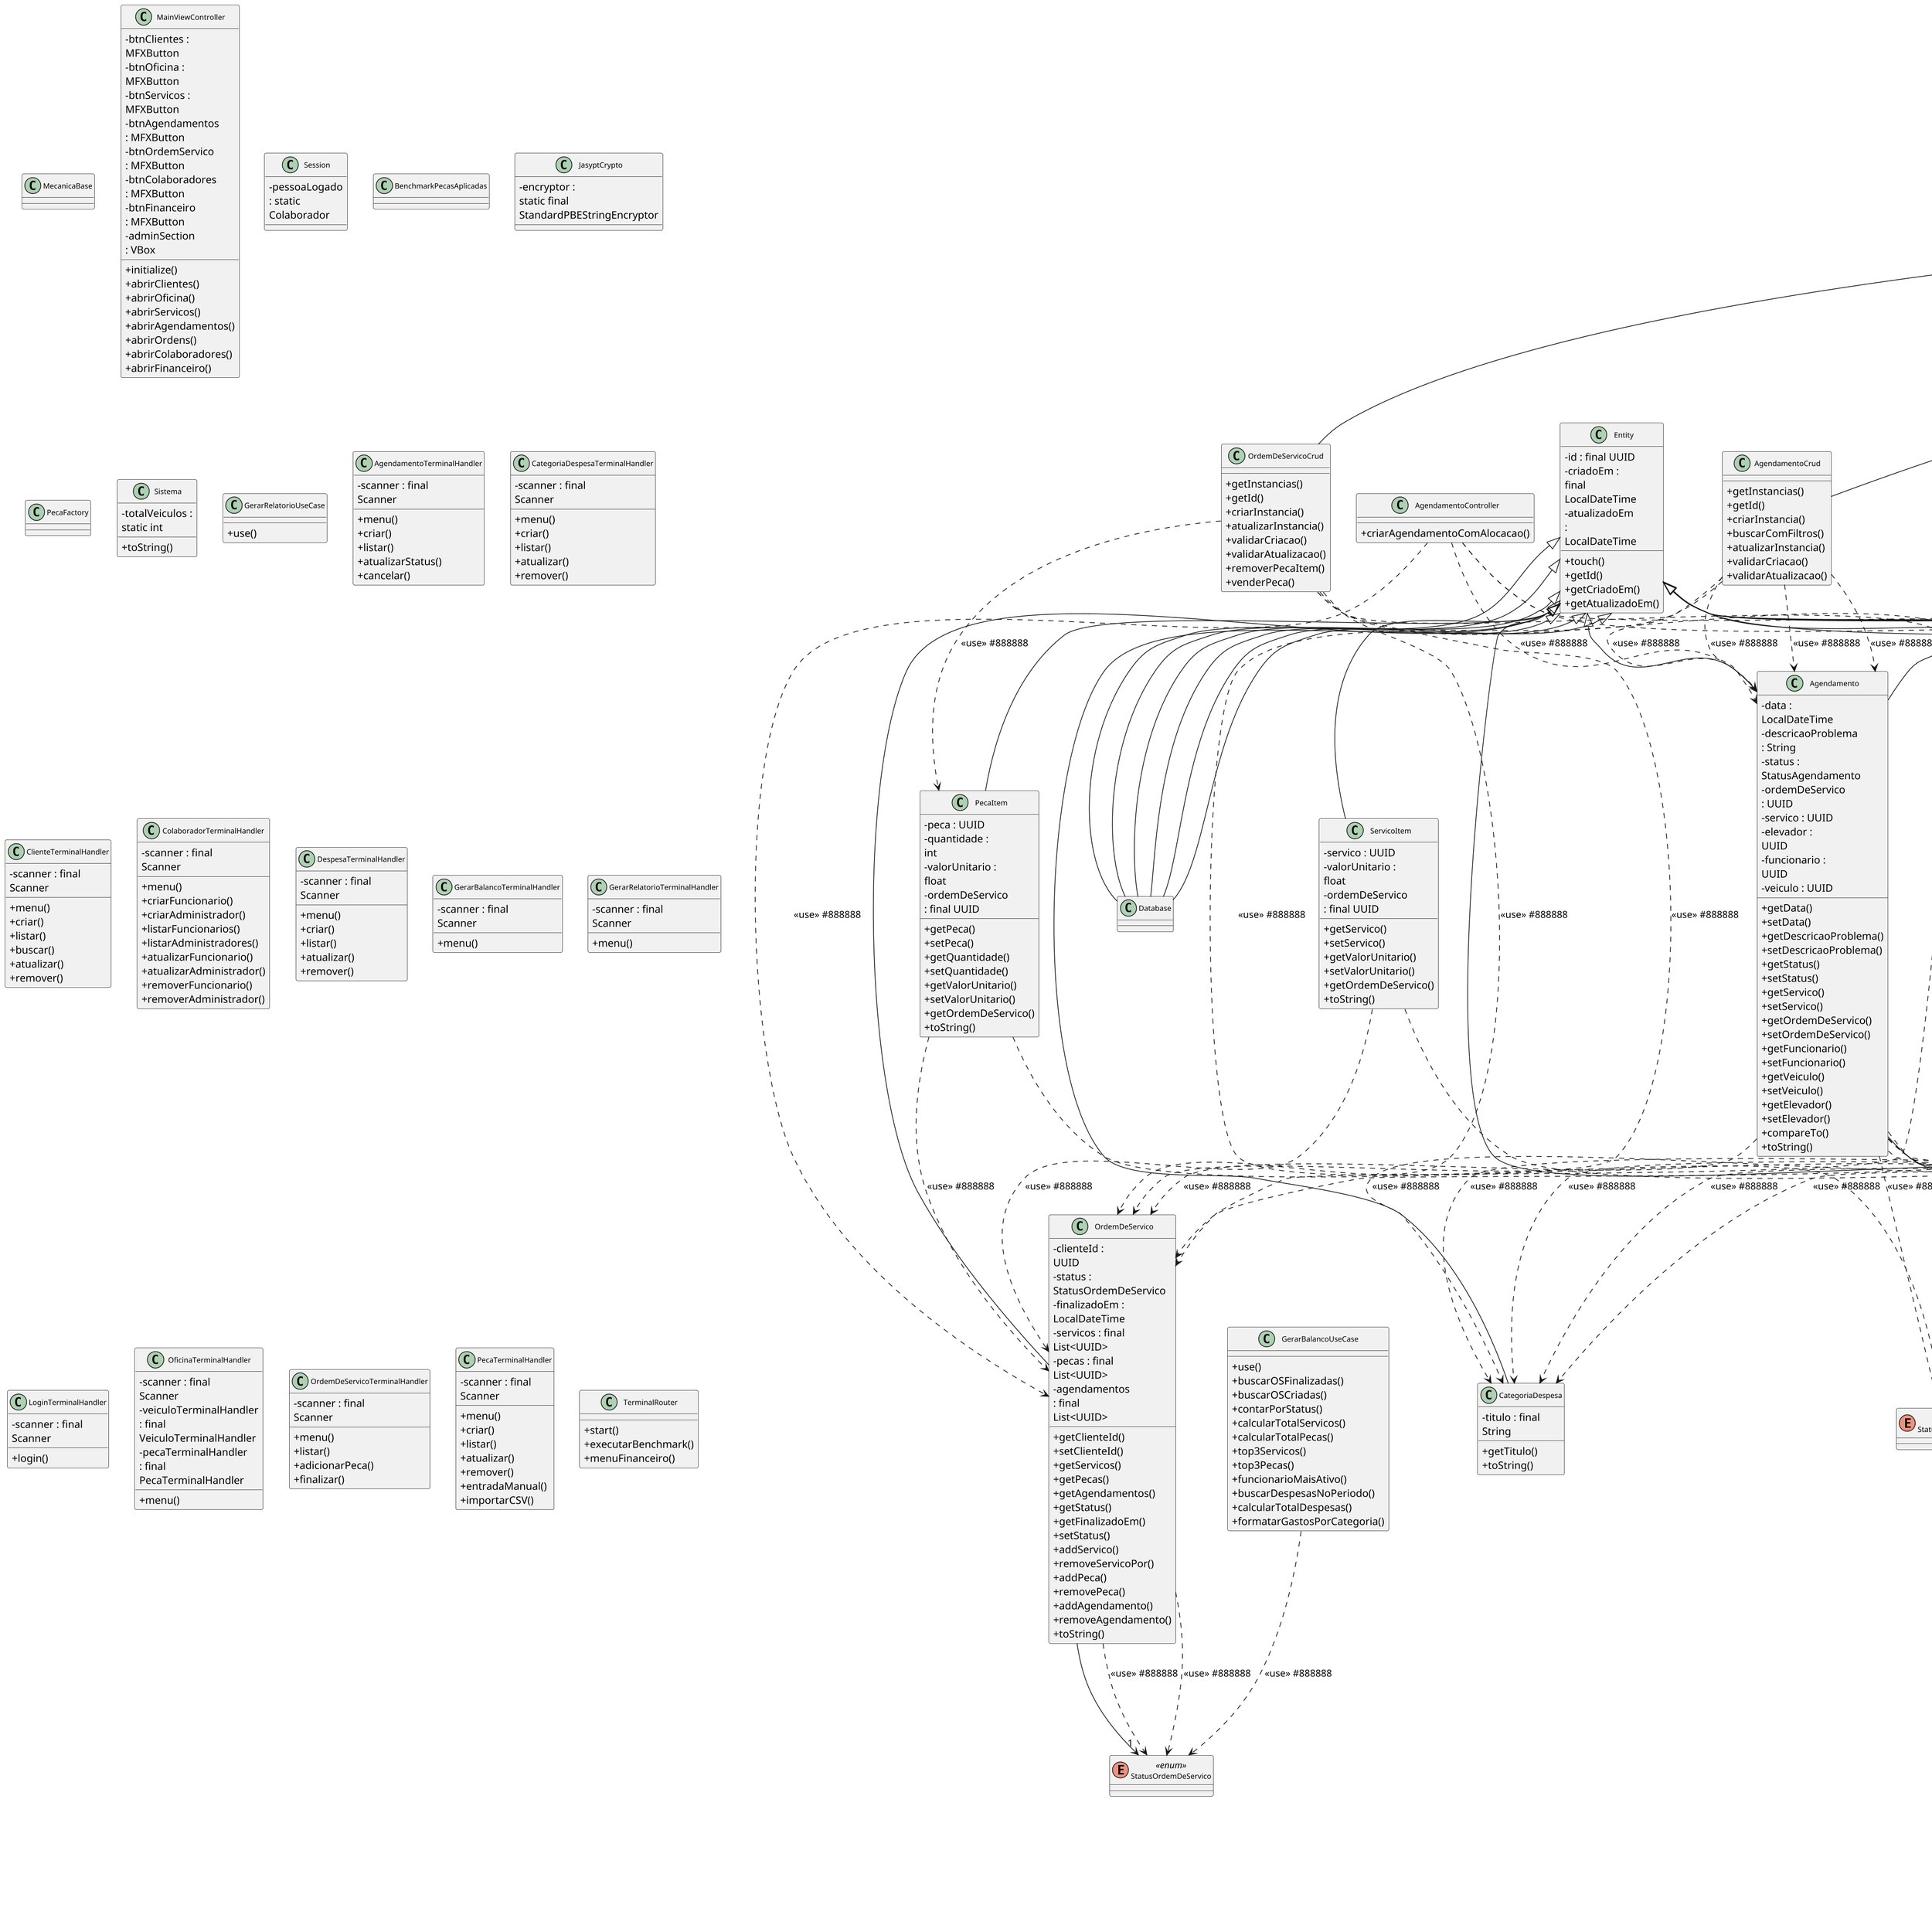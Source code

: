 @startuml
skinparam dpi 150
skinparam classAttributeIconSize 0
skinparam classFontSize 10
skinparam wrapWidth 100
top to bottom direction

class MecanicaBase {
}
class AgendamentoController {
  +criarAgendamentoComAlocacao()
}
class ClienteController {
  +criar()
  +listar()
  +listar()
  +buscarPorId()
  +atualizar()
  +remover()
}
class MainViewController {
  - btnClientes : MFXButton
  - btnOficina : MFXButton
  - btnServicos : MFXButton
  - btnAgendamentos : MFXButton
  - btnOrdemServico : MFXButton
  - btnColaboradores : MFXButton
  - btnFinanceiro : MFXButton
  - adminSection : VBox
  +initialize()
  +abrirClientes()
  +abrirOficina()
  +abrirServicos()
  +abrirAgendamentos()
  +abrirOrdens()
  +abrirColaboradores()
  +abrirFinanceiro()
}
interface Autenticavel <<interface>> {
}
class Crud {
  +validarCriacao()
  +validarAtualizacao()
  +buscarPorId()
  +buscarPorId()
  +listarTodos()
  +removerPorId()
  +criar()
  +atualizar()
}
class "Entity" {
  - id : final UUID
  - criadoEm : final LocalDateTime
  - atualizadoEm : LocalDateTime
  +touch()
  +getId()
  +getCriadoEm()
  +getAtualizadoEm()
}
class Session {
  - pessoaLogado : static Colaborador
}
class BenchmarkPecasAplicadas {
}
class JasyptCrypto {
  - encryptor : static final StandardPBEStringEncryptor
}
class Database {
}
class PecaFactory {
}
class Agendamento {
  - data : LocalDateTime
  - descricaoProblema : String
  - status : StatusAgendamento
  - ordemDeServico : UUID
  - servico : UUID
  - elevador : UUID
  - funcionario : UUID
  - veiculo : UUID
  +getData()
  +setData()
  +getDescricaoProblema()
  +setDescricaoProblema()
  +getStatus()
  +setStatus()
  +getServico()
  +setServico()
  +getOrdemDeServico()
  +setOrdemDeServico()
  +getFuncionario()
  +setFuncionario()
  +getVeiculo()
  +setVeiculo()
  +getElevador()
  +setElevador()
  +compareTo()
  +toString()
}
class CategoriaDespesa {
  - titulo : final String
  +getTitulo()
  +toString()
}
class Despesa {
  - descricao : String
  - valor : float
  - categoriaId : final UUID
  +getDescricao()
  +setDescricao()
  +getValor()
  +setValor()
  +getCategoria()
  +toString()
}
class OrdemDeServico {
  - clienteId : UUID
  - status : StatusOrdemDeServico
  - finalizadoEm : LocalDateTime
  - servicos : final List<UUID>
  - pecas : final List<UUID>
  - agendamentos : final List<UUID>
  +getClienteId()
  +setClienteId()
  +getServicos()
  +getPecas()
  +getAgendamentos()
  +getStatus()
  +getFinalizadoEm()
  +setStatus()
  +addServico()
  +removeServicoPor()
  +addPeca()
  +removePeca()
  +addAgendamento()
  +removeAgendamento()
  +toString()
}
class PecaItem {
  - peca : UUID
  - quantidade : int
  - valorUnitario : float
  - ordemDeServico : final UUID
  +getPeca()
  +setPeca()
  +getQuantidade()
  +setQuantidade()
  +getValorUnitario()
  +setValorUnitario()
  +getOrdemDeServico()
  +toString()
}
class ServicoItem {
  - servico : UUID
  - valorUnitario : float
  - ordemDeServico : final UUID
  +getServico()
  +setServico()
  +getValorUnitario()
  +setValorUnitario()
  +getOrdemDeServico()
  +toString()
}
enum StatusAgendamento <<enum>> {
}
enum StatusOrdemDeServico <<enum>> {
}
class Elevador {
  - tipo : TipoElevador
  +getTipo()
  +setTipo()
  +toString()
}
class EntradaPeca {
  - quantidade : int
  - nomeFornecedor : String
  - custo : float
  - peca : UUID
  +getPecaId()
  +getPeca()
  +setPeca()
  +getQuantidade()
  +setQuantidade()
  +getNomeFornecedor()
  +setNomeFornecedor()
  +getCusto()
  +setCusto()
  +toString()
}
class Peca {
  - nome : String
  - valor : float
  - quantidade : int
  +getNome()
  +setNome()
  +getValor()
  +setValor()
  +getQuantidade()
  +setQuantidade()
  +reduzirEstoque()
  +adicionarEstoque()
  +toString()
}
class Servico {
  - tipo : String
  - preco : float
  - descricao : String
  - duracao : int
  - tipoFuncionario : TipoFuncionario
  - tipoElevador : TipoElevador
  - usaElevador : boolean
  +getTipo()
  +setTipo()
  +getPreco()
  +setPreco()
  +getDescricao()
  +setDescricao()
  +getDuracao()
  +setDuracao()
  +getTipoFuncionario()
  +setTipoFuncionario()
  +getTipoElevador()
  +setTipoElevador()
  +usaElevador()
  +setUsaElevador()
  +toString()
}
class Sistema {
  - totalVeiculos : static int
  +toString()
}
enum StatusVeiculo <<enum>> {
}
enum TipoElevador <<enum>> {
}
class Veiculo {
  - modelo : String
  - placa : String
  - anoFabricacao : int
  - cor : String
  - status : StatusVeiculo
  - clienteId : UUID
  +getModelo()
  +setModelo()
  +getPlaca()
  +setPlaca()
  +getAnoFabricacao()
  +setAnoFabricacao()
  +getCor()
  +setCor()
  +getStatus()
  +setStatus()
  +setCliente()
  +getCliente()
  +toString()
}
class Administrador {
  +toString()
}
class Cliente {
  - veiculos : final List<UUID>
  +addVeiculo()
  +removeVeiculo()
  +getVeiculos()
  +compareTo()
  +toString()
}
class Colaborador {
  - senha : String
  +getEmail()
  +compararSenha()
  +setSenha()
}
class Funcionario {
  - funcao : TipoFuncionario
  - salario : float
  +getFuncao()
  +setFuncao()
  +getSalario()
  +setSalario()
  +toString()
}
class Pessoa {
  - nome : String
  - email : String
  - cpf : String
  - telefone : String
  - endereco : String
  +getNome()
  +setNome()
  +getEmail()
  +setEmail()
  +getCpf()
  +setCpf()
  +getTelefone()
  +setTelefone()
  +getEndereco()
  +setEndereco()
}
enum TipoFuncionario <<enum>> {
}
class AgendamentoCrud {
  +getInstancias()
  +getId()
  +criarInstancia()
  +buscarComFiltros()
  +atualizarInstancia()
  +validarCriacao()
  +validarAtualizacao()
}
class CategoriaDespesaCrud {
  +getInstancias()
  +getId()
  +criarInstancia()
  +atualizarInstancia()
  +validarCriacao()
  +validarAtualizacao()
}
class DespesaCrud {
  +getInstancias()
  +getId()
  +criarInstancia()
  +atualizarInstancia()
  +validarCriacao()
  +validarAtualizacao()
}
class OrdemDeServicoCrud {
  +getInstancias()
  +getId()
  +criarInstancia()
  +atualizarInstancia()
  +validarCriacao()
  +validarAtualizacao()
  +removerPecaItem()
  +venderPeca()
}
class GerarBalancoUseCase {
  +use()
  +buscarOSFinalizadas()
  +buscarOSCriadas()
  +contarPorStatus()
  +calcularTotalServicos()
  +calcularTotalPecas()
  +top3Servicos()
  +top3Pecas()
  +funcionarioMaisAtivo()
  +buscarDespesasNoPeriodo()
  +calcularTotalDespesas()
  +formatarGastosPorCategoria()
}
class GerarRelatorioUseCase {
  +use()
}
class PecaCrud {
  +setUsarFlyweight()
  +getInstancias()
  +getId()
  +criarInstancia()
  +atualizarInstancia()
  +registrarEntrada()
}
class ServicoCrud {
  +getInstancias()
  +getId()
  +criarInstancia()
  +atualizarInstancia()
  +validarCriacao()
  +validarAtualizacao()
}
class VeiculoCrud {
  +getInstancias()
  +getId()
  +buscarPorFiltro()
  +criarInstancia()
  +atualizarInstancia()
  +validarCriacao()
  +validarAtualizacao()
  +removerPorId()
}
class AdministradorCrud {
  +getInstancias()
  +getId()
  +criarInstancia()
  +atualizarInstancia()
  +validarCriacao()
  +validarAtualizacao()
}
class ClienteCrud {
  +getInstancias()
  +getId()
  +buscarPorFiltro()
  +criarInstancia()
  +atualizarInstancia()
  +validarCriacao()
  +validarAtualizacao()
}
class FuncionarioCrud {
  +getInstancias()
  +getId()
  +criarInstancia()
  +atualizarInstancia()
  +validarCriacao()
  +validarAtualizacao()
}
class UsuarioCrud {
  +login()
}
class MainView {
  +start()
}
class AgendamentoTerminalHandler {
  - scanner : final Scanner
  +menu()
  +criar()
  +listar()
  +atualizarStatus()
  +cancelar()
}
class CategoriaDespesaTerminalHandler {
  - scanner : final Scanner
  +menu()
  +criar()
  +listar()
  +atualizar()
  +remover()
}
class ClienteTerminalHandler {
  - scanner : final Scanner
  +menu()
  +criar()
  +listar()
  +buscar()
  +atualizar()
  +remover()
}
class ColaboradorTerminalHandler {
  - scanner : final Scanner
  +menu()
  +criarFuncionario()
  +criarAdministrador()
  +listarFuncionarios()
  +listarAdministradores()
  +atualizarFuncionario()
  +atualizarAdministrador()
  +removerFuncionario()
  +removerAdministrador()
}
class DespesaTerminalHandler {
  - scanner : final Scanner
  +menu()
  +criar()
  +listar()
  +atualizar()
  +remover()
}
class GerarBalancoTerminalHandler {
  - scanner : final Scanner
  +menu()
}
class GerarRelatorioTerminalHandler {
  - scanner : final Scanner
  +menu()
}
class LoginTerminalHandler {
  - scanner : final Scanner
  +login()
}
class OficinaTerminalHandler {
  - scanner : final Scanner
  - veiculoTerminalHandler : final VeiculoTerminalHandler
  - pecaTerminalHandler : final PecaTerminalHandler
  +menu()
}
class OrdemDeServicoTerminalHandler {
  - scanner : final Scanner
  +menu()
  +listar()
  +adicionarPeca()
  +finalizar()
}
class PecaTerminalHandler {
  - scanner : final Scanner
  +menu()
  +criar()
  +listar()
  +atualizar()
  +remover()
  +entradaManual()
  +importarCSV()
}
class ServicoTerminalHandler {
  - scanner : final Scanner
  +menu()
  +criar()
  +listar()
  +atualizar()
  +remover()
  +escolherTipoFuncionario()
  +escolherTipoFuncionarioOptional()
  +escolherTipoElevador()
  +perguntarBoolean()
  +perguntarFloat()
  +perguntarInt()
}
class VeiculoTerminalHandler {
  - scanner : final Scanner
  +menu()
  +criar()
  +listar()
  +buscar()
  +atualizar()
  +remover()
  +selecionarClientePorBusca()
  +selecionarVeiculoRecebido()
}
class TerminalRouter {
  +start()
  +executarBenchmark()
  +menuFinanceiro()
}
"Entity" <|-- Database
"Entity" <|-- Database
"Entity" <|-- Database
"Entity" <|-- Database
"Entity" <|-- Database
"Entity" <|-- Database
"Entity" <|-- Agendamento
Comparable <|-- Agendamento
"Entity" <|-- CategoriaDespesa
"Entity" <|-- Despesa
"Entity" <|-- OrdemDeServico
"Entity" <|-- PecaItem
"Entity" <|-- ServicoItem
"Entity" <|-- Elevador
"Entity" <|-- EntradaPeca
"Entity" <|-- Peca
"Entity" <|-- Servico
"Entity" <|-- Veiculo
Colaborador <|-- Administrador
Pessoa <|-- Cliente
Comparable <|-- Cliente
Pessoa <|-- Colaborador
Autenticavel <|-- Colaborador
Colaborador <|-- Funcionario
"Entity" <|-- Pessoa
Crud <|-- AgendamentoCrud
Crud <|-- CategoriaDespesaCrud
Crud <|-- DespesaCrud
Crud <|-- OrdemDeServicoCrud
Crud <|-- PecaCrud
Crud <|-- ServicoCrud
Crud <|-- VeiculoCrud
UsuarioCrud <|-- AdministradorCrud
Crud <|-- ClienteCrud
UsuarioCrud <|-- FuncionarioCrud
Autenticavel <|-- UsuarioCrud
Crud <|-- UsuarioCrud
Application <|-- MainView
Agendamento --> "1" StatusAgendamento
OrdemDeServico --> "1" StatusOrdemDeServico
Elevador --> "1" TipoElevador
Servico --> "1" TipoFuncionario
Servico --> "1" TipoElevador
Veiculo --> "1" StatusVeiculo
Funcionario --> "1" TipoFuncionario
AgendamentoController ..> Servico : <<use>> #888888
AgendamentoController ..> Veiculo : <<use>> #888888
AgendamentoController ..> OrdemDeServico : <<use>> #888888
AgendamentoController ..> Agendamento : <<use>> #888888
ClienteController ..> Cliente : <<use>> #888888
ClienteController ..> Cliente : <<use>> #888888
ClienteController ..> Cliente : <<use>> #888888
Agendamento ..> StatusAgendamento : <<use>> #888888
Agendamento ..> StatusAgendamento : <<use>> #888888
Agendamento ..> Servico : <<use>> #888888
Agendamento ..> OrdemDeServico : <<use>> #888888
Agendamento ..> Funcionario : <<use>> #888888
Agendamento ..> Veiculo : <<use>> #888888
Agendamento ..> Elevador : <<use>> #888888
Despesa ..> CategoriaDespesa : <<use>> #888888
OrdemDeServico ..> StatusOrdemDeServico : <<use>> #888888
OrdemDeServico ..> StatusOrdemDeServico : <<use>> #888888
PecaItem ..> Peca : <<use>> #888888
PecaItem ..> OrdemDeServico : <<use>> #888888
ServicoItem ..> Servico : <<use>> #888888
ServicoItem ..> OrdemDeServico : <<use>> #888888
Elevador ..> TipoElevador : <<use>> #888888
Elevador ..> TipoElevador : <<use>> #888888
EntradaPeca ..> Peca : <<use>> #888888
Servico ..> TipoFuncionario : <<use>> #888888
Servico ..> TipoFuncionario : <<use>> #888888
Servico ..> TipoElevador : <<use>> #888888
Servico ..> TipoElevador : <<use>> #888888
Veiculo ..> StatusVeiculo : <<use>> #888888
Veiculo ..> StatusVeiculo : <<use>> #888888
Veiculo ..> Cliente : <<use>> #888888
Funcionario ..> TipoFuncionario : <<use>> #888888
Funcionario ..> TipoFuncionario : <<use>> #888888
AgendamentoCrud ..> Agendamento : <<use>> #888888
AgendamentoCrud ..> Agendamento : <<use>> #888888
AgendamentoCrud ..> StatusAgendamento : <<use>> #888888
AgendamentoCrud ..> Agendamento : <<use>> #888888
AgendamentoCrud ..> Agendamento : <<use>> #888888
CategoriaDespesaCrud ..> CategoriaDespesa : <<use>> #888888
CategoriaDespesaCrud ..> CategoriaDespesa : <<use>> #888888
CategoriaDespesaCrud ..> CategoriaDespesa : <<use>> #888888
CategoriaDespesaCrud ..> CategoriaDespesa : <<use>> #888888
DespesaCrud ..> Despesa : <<use>> #888888
DespesaCrud ..> Despesa : <<use>> #888888
DespesaCrud ..> Despesa : <<use>> #888888
DespesaCrud ..> Despesa : <<use>> #888888
OrdemDeServicoCrud ..> OrdemDeServico : <<use>> #888888
OrdemDeServicoCrud ..> OrdemDeServico : <<use>> #888888
OrdemDeServicoCrud ..> OrdemDeServico : <<use>> #888888
OrdemDeServicoCrud ..> OrdemDeServico : <<use>> #888888
OrdemDeServicoCrud ..> PecaItem : <<use>> #888888
GerarBalancoUseCase ..> StatusOrdemDeServico : <<use>> #888888
PecaCrud ..> Peca : <<use>> #888888
PecaCrud ..> Peca : <<use>> #888888
PecaCrud ..> Peca : <<use>> #888888
PecaCrud ..> EntradaPeca : <<use>> #888888
ServicoCrud ..> Servico : <<use>> #888888
ServicoCrud ..> Servico : <<use>> #888888
ServicoCrud ..> Servico : <<use>> #888888
ServicoCrud ..> Servico : <<use>> #888888
VeiculoCrud ..> Veiculo : <<use>> #888888
VeiculoCrud ..> Veiculo : <<use>> #888888
VeiculoCrud ..> Veiculo : <<use>> #888888
VeiculoCrud ..> Veiculo : <<use>> #888888
AdministradorCrud ..> Administrador : <<use>> #888888
AdministradorCrud ..> Administrador : <<use>> #888888
AdministradorCrud ..> Administrador : <<use>> #888888
AdministradorCrud ..> Administrador : <<use>> #888888
ClienteCrud ..> Cliente : <<use>> #888888
ClienteCrud ..> Cliente : <<use>> #888888
ClienteCrud ..> Cliente : <<use>> #888888
ClienteCrud ..> Cliente : <<use>> #888888
FuncionarioCrud ..> Funcionario : <<use>> #888888
FuncionarioCrud ..> Funcionario : <<use>> #888888
FuncionarioCrud ..> Funcionario : <<use>> #888888
FuncionarioCrud ..> Funcionario : <<use>> #888888
ServicoTerminalHandler ..> TipoFuncionario : <<use>> #888888
ServicoTerminalHandler ..> TipoFuncionario : <<use>> #888888
ServicoTerminalHandler ..> TipoElevador : <<use>> #888888
VeiculoTerminalHandler ..> Cliente : <<use>> #888888
VeiculoTerminalHandler ..> Veiculo : <<use>> #888888

@enduml
